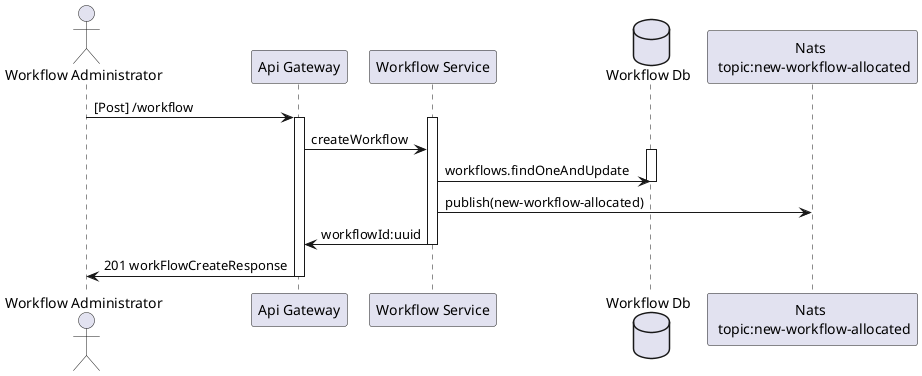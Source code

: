@startuml Create Workflow Sequence

actor "Workflow Administrator" as wa
participant "Api Gateway" as api 
participant "Workflow Service" as ws
database "Workflow Db" as wdb
participant "Nats \n topic:new-workflow-allocated" as ntpc1

wa -> api: [Post] /workflow
activate api

activate ws
api -> ws: createWorkflow

activate wdb
ws -> wdb: workflows.findOneAndUpdate
deactivate wdb

ws -> ntpc1: publish(new-workflow-allocated)
ws -> api: workflowId:uuid
deactivate ws
api -> wa: 201 workFlowCreateResponse
deactivate api
@enduml